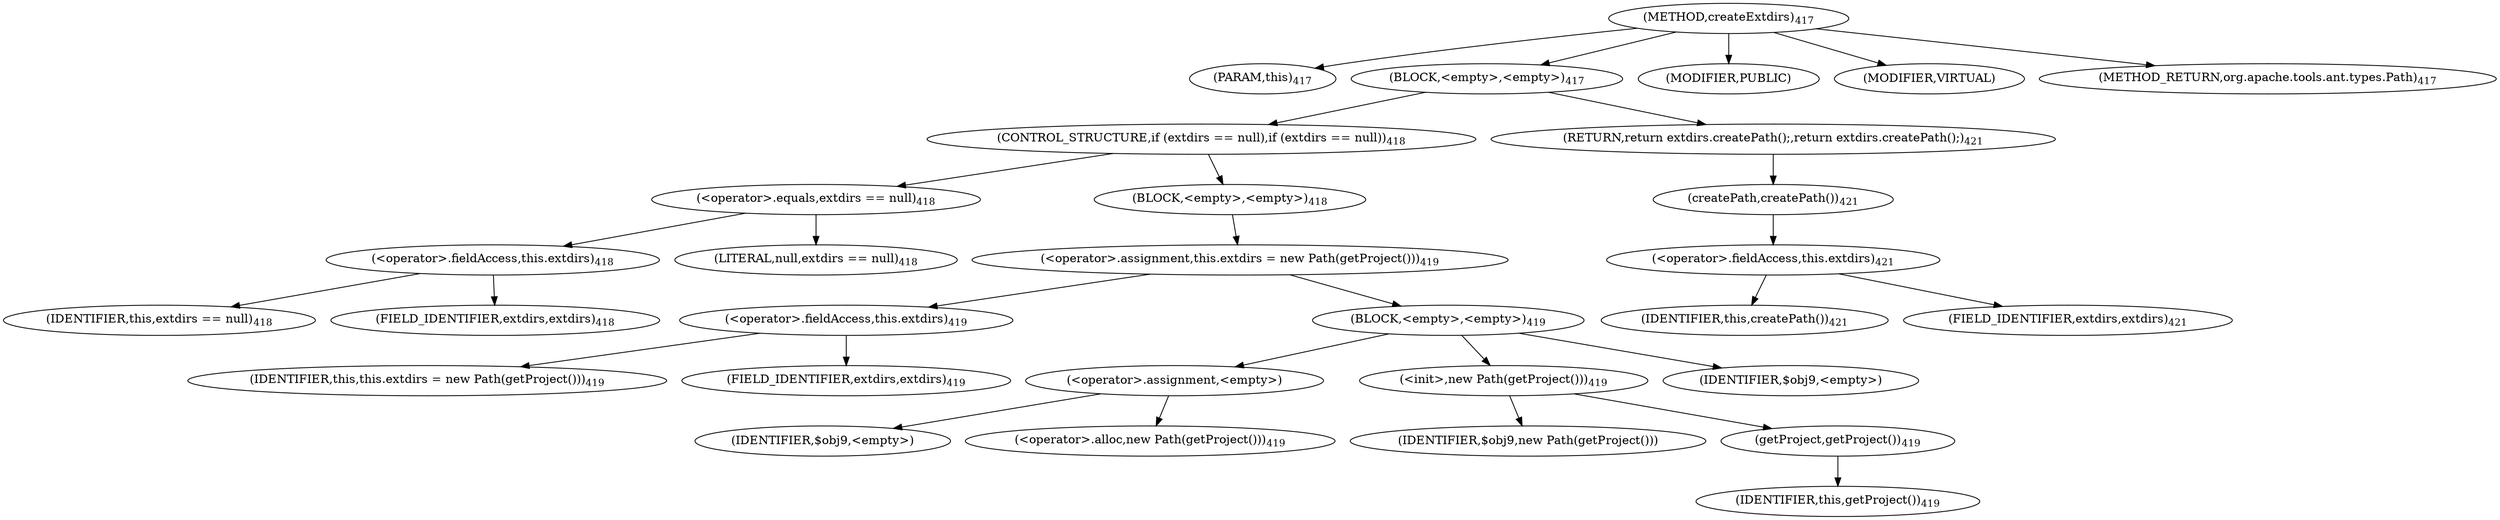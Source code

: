 digraph "createExtdirs" {  
"793" [label = <(METHOD,createExtdirs)<SUB>417</SUB>> ]
"34" [label = <(PARAM,this)<SUB>417</SUB>> ]
"794" [label = <(BLOCK,&lt;empty&gt;,&lt;empty&gt;)<SUB>417</SUB>> ]
"795" [label = <(CONTROL_STRUCTURE,if (extdirs == null),if (extdirs == null))<SUB>418</SUB>> ]
"796" [label = <(&lt;operator&gt;.equals,extdirs == null)<SUB>418</SUB>> ]
"797" [label = <(&lt;operator&gt;.fieldAccess,this.extdirs)<SUB>418</SUB>> ]
"798" [label = <(IDENTIFIER,this,extdirs == null)<SUB>418</SUB>> ]
"799" [label = <(FIELD_IDENTIFIER,extdirs,extdirs)<SUB>418</SUB>> ]
"800" [label = <(LITERAL,null,extdirs == null)<SUB>418</SUB>> ]
"801" [label = <(BLOCK,&lt;empty&gt;,&lt;empty&gt;)<SUB>418</SUB>> ]
"802" [label = <(&lt;operator&gt;.assignment,this.extdirs = new Path(getProject()))<SUB>419</SUB>> ]
"803" [label = <(&lt;operator&gt;.fieldAccess,this.extdirs)<SUB>419</SUB>> ]
"804" [label = <(IDENTIFIER,this,this.extdirs = new Path(getProject()))<SUB>419</SUB>> ]
"805" [label = <(FIELD_IDENTIFIER,extdirs,extdirs)<SUB>419</SUB>> ]
"806" [label = <(BLOCK,&lt;empty&gt;,&lt;empty&gt;)<SUB>419</SUB>> ]
"807" [label = <(&lt;operator&gt;.assignment,&lt;empty&gt;)> ]
"808" [label = <(IDENTIFIER,$obj9,&lt;empty&gt;)> ]
"809" [label = <(&lt;operator&gt;.alloc,new Path(getProject()))<SUB>419</SUB>> ]
"810" [label = <(&lt;init&gt;,new Path(getProject()))<SUB>419</SUB>> ]
"811" [label = <(IDENTIFIER,$obj9,new Path(getProject()))> ]
"812" [label = <(getProject,getProject())<SUB>419</SUB>> ]
"33" [label = <(IDENTIFIER,this,getProject())<SUB>419</SUB>> ]
"813" [label = <(IDENTIFIER,$obj9,&lt;empty&gt;)> ]
"814" [label = <(RETURN,return extdirs.createPath();,return extdirs.createPath();)<SUB>421</SUB>> ]
"815" [label = <(createPath,createPath())<SUB>421</SUB>> ]
"816" [label = <(&lt;operator&gt;.fieldAccess,this.extdirs)<SUB>421</SUB>> ]
"817" [label = <(IDENTIFIER,this,createPath())<SUB>421</SUB>> ]
"818" [label = <(FIELD_IDENTIFIER,extdirs,extdirs)<SUB>421</SUB>> ]
"819" [label = <(MODIFIER,PUBLIC)> ]
"820" [label = <(MODIFIER,VIRTUAL)> ]
"821" [label = <(METHOD_RETURN,org.apache.tools.ant.types.Path)<SUB>417</SUB>> ]
  "793" -> "34" 
  "793" -> "794" 
  "793" -> "819" 
  "793" -> "820" 
  "793" -> "821" 
  "794" -> "795" 
  "794" -> "814" 
  "795" -> "796" 
  "795" -> "801" 
  "796" -> "797" 
  "796" -> "800" 
  "797" -> "798" 
  "797" -> "799" 
  "801" -> "802" 
  "802" -> "803" 
  "802" -> "806" 
  "803" -> "804" 
  "803" -> "805" 
  "806" -> "807" 
  "806" -> "810" 
  "806" -> "813" 
  "807" -> "808" 
  "807" -> "809" 
  "810" -> "811" 
  "810" -> "812" 
  "812" -> "33" 
  "814" -> "815" 
  "815" -> "816" 
  "816" -> "817" 
  "816" -> "818" 
}
